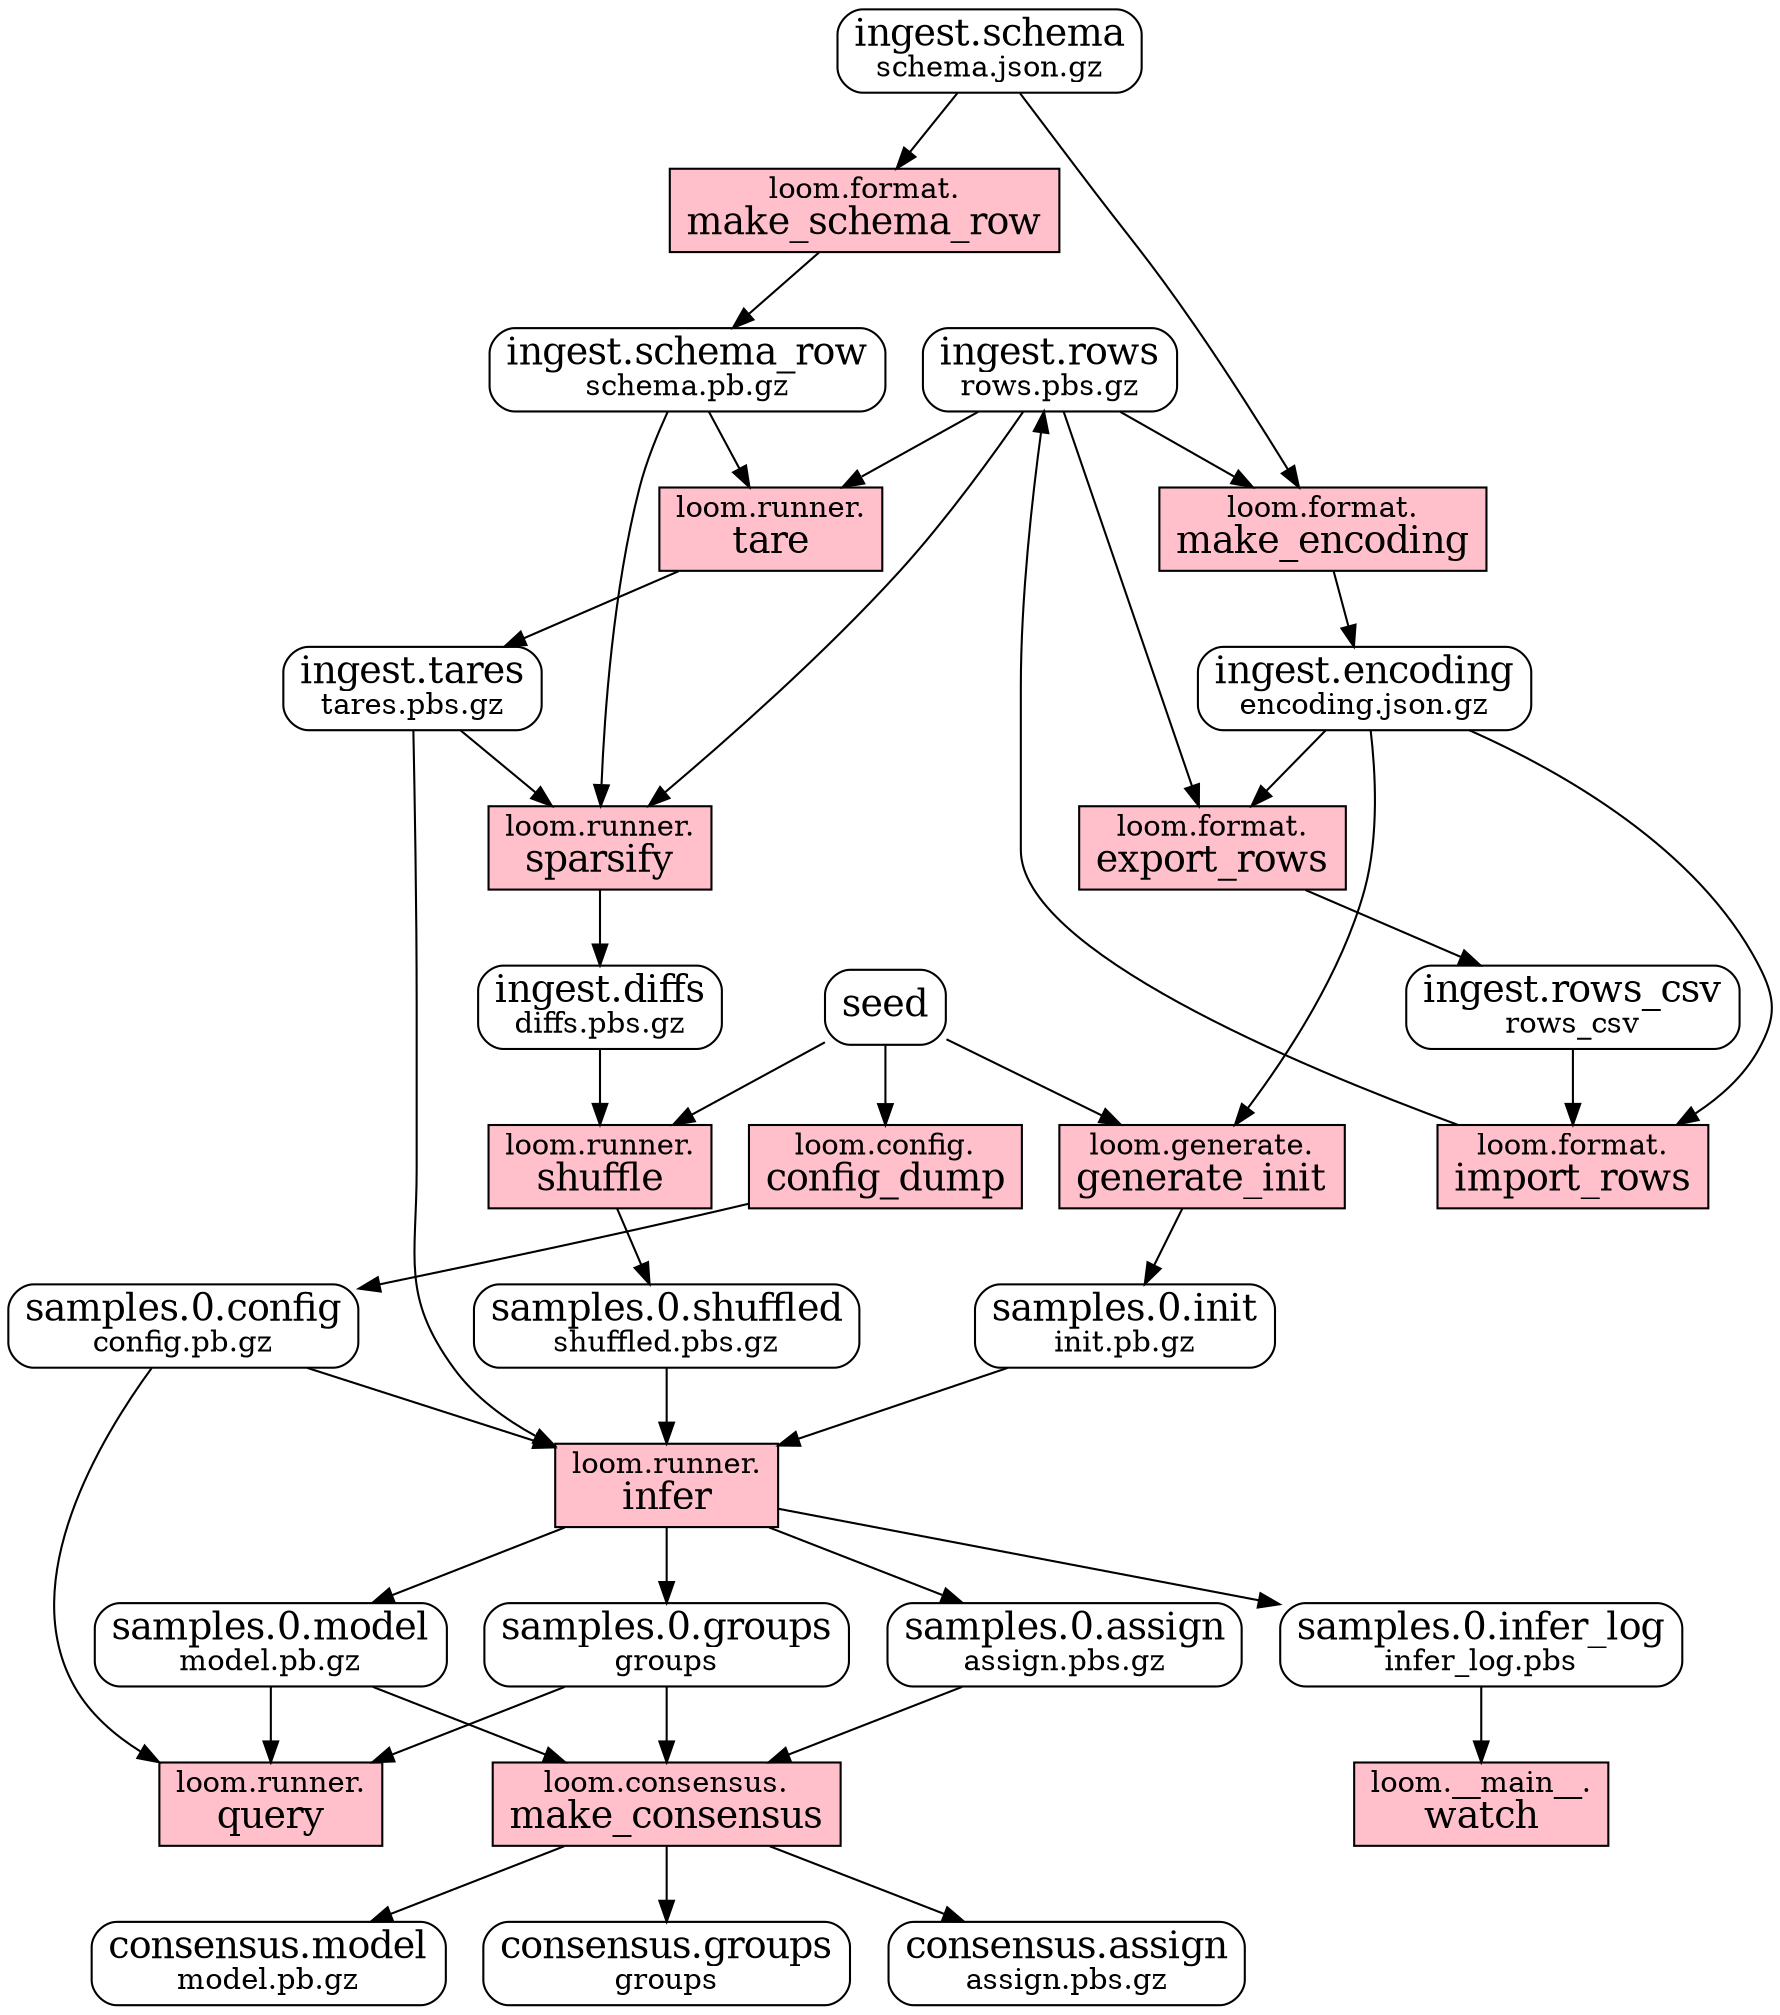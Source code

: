 // this file was generated by /home/fobermeyer/sf/loom/loom/documented.py
digraph G {
  overlap=false;

  // data
  {
    node [shape=Mrecord];
    samples_0_model [label=<<FONT POINT-SIZE="18">samples.0.model</FONT><BR/>model.pb.gz>];
    consensus_model [label=<<FONT POINT-SIZE="18">consensus.model</FONT><BR/>model.pb.gz>];
    consensus_groups [label=<<FONT POINT-SIZE="18">consensus.groups</FONT><BR/>groups>];
    ingest_diffs [label=<<FONT POINT-SIZE="18">ingest.diffs</FONT><BR/>diffs.pbs.gz>];
    samples_0_init [label=<<FONT POINT-SIZE="18">samples.0.init</FONT><BR/>init.pb.gz>];
    samples_0_shuffled [label=<<FONT POINT-SIZE="18">samples.0.shuffled</FONT><BR/>shuffled.pbs.gz>];
    samples_0_assign [label=<<FONT POINT-SIZE="18">samples.0.assign</FONT><BR/>assign.pbs.gz>];
    samples_0_infer_log [label=<<FONT POINT-SIZE="18">samples.0.infer_log</FONT><BR/>infer_log.pbs>];
    consensus_assign [label=<<FONT POINT-SIZE="18">consensus.assign</FONT><BR/>assign.pbs.gz>];
    ingest_rows [label=<<FONT POINT-SIZE="18">ingest.rows</FONT><BR/>rows.pbs.gz>];
    ingest_tares [label=<<FONT POINT-SIZE="18">ingest.tares</FONT><BR/>tares.pbs.gz>];
    seed [label=<<FONT POINT-SIZE="18">seed</FONT>>];
    samples_0_config [label=<<FONT POINT-SIZE="18">samples.0.config</FONT><BR/>config.pb.gz>];
    ingest_schema_row [label=<<FONT POINT-SIZE="18">ingest.schema_row</FONT><BR/>schema.pb.gz>];
    ingest_schema [label=<<FONT POINT-SIZE="18">ingest.schema</FONT><BR/>schema.json.gz>];
    samples_0_groups [label=<<FONT POINT-SIZE="18">samples.0.groups</FONT><BR/>groups>];
    ingest_rows_csv [label=<<FONT POINT-SIZE="18">ingest.rows_csv</FONT><BR/>rows_csv>];
    ingest_encoding [label=<<FONT POINT-SIZE="18">ingest.encoding</FONT><BR/>encoding.json.gz>];
  }

  // transforms
  {
    node [shape=box, style=filled];

    tare [label=<loom.runner.<BR/><FONT POINT-SIZE="18">tare</FONT>>, fillcolor=pink];
    export_rows [label=<loom.format.<BR/><FONT POINT-SIZE="18">export_rows</FONT>>, fillcolor=pink];
    query [label=<loom.runner.<BR/><FONT POINT-SIZE="18">query</FONT>>, fillcolor=pink];
    watch [label=<loom.__main__.<BR/><FONT POINT-SIZE="18">watch</FONT>>, fillcolor=pink];
    config_dump [label=<loom.config.<BR/><FONT POINT-SIZE="18">config_dump</FONT>>, fillcolor=pink];
    sparsify [label=<loom.runner.<BR/><FONT POINT-SIZE="18">sparsify</FONT>>, fillcolor=pink];
    generate_init [label=<loom.generate.<BR/><FONT POINT-SIZE="18">generate_init</FONT>>, fillcolor=pink];
    make_encoding [label=<loom.format.<BR/><FONT POINT-SIZE="18">make_encoding</FONT>>, fillcolor=pink];
    shuffle [label=<loom.runner.<BR/><FONT POINT-SIZE="18">shuffle</FONT>>, fillcolor=pink];
    make_schema_row [label=<loom.format.<BR/><FONT POINT-SIZE="18">make_schema_row</FONT>>, fillcolor=pink];
    make_consensus [label=<loom.consensus.<BR/><FONT POINT-SIZE="18">make_consensus</FONT>>, fillcolor=pink];
    infer [label=<loom.runner.<BR/><FONT POINT-SIZE="18">infer</FONT>>, fillcolor=pink];
    import_rows [label=<loom.format.<BR/><FONT POINT-SIZE="18">import_rows</FONT>>, fillcolor=pink];

    ingest_schema_row -> tare [weight=1.0];
    ingest_rows -> tare [weight=1.0];
    tare -> ingest_tares [weight=1.0];
    ingest_encoding -> export_rows [weight=1.0];
    ingest_rows -> export_rows [weight=1.0];
    export_rows -> ingest_rows_csv [weight=1.0];
    samples_0_config -> query [weight=1.0];
    samples_0_model -> query [weight=1.0];
    samples_0_groups -> query [weight=1.0];
    samples_0_infer_log -> watch [weight=1.0];
    seed -> config_dump [weight=1.0];
    config_dump -> samples_0_config [weight=1.0];
    ingest_schema_row -> sparsify [weight=1.0];
    ingest_tares -> sparsify [weight=1.0];
    ingest_rows -> sparsify [weight=1.0];
    sparsify -> ingest_diffs [weight=1.0];
    ingest_encoding -> generate_init [weight=1.0];
    seed -> generate_init [weight=1.0];
    generate_init -> samples_0_init [weight=1.0];
    ingest_schema -> make_encoding [weight=1.0];
    ingest_rows -> make_encoding [weight=1.0];
    make_encoding -> ingest_encoding [weight=1.0];
    ingest_diffs -> shuffle [weight=1.0];
    seed -> shuffle [weight=1.0];
    shuffle -> samples_0_shuffled [weight=1.0];
    ingest_schema -> make_schema_row [weight=1.0];
    make_schema_row -> ingest_schema_row [weight=1.0];
    samples_0_model -> make_consensus [weight=1.0];
    samples_0_groups -> make_consensus [weight=1.0];
    samples_0_assign -> make_consensus [weight=1.0];
    make_consensus -> consensus_model [weight=1.0];
    make_consensus -> consensus_groups [weight=1.0];
    make_consensus -> consensus_assign [weight=1.0];
    samples_0_config -> infer [weight=1.0];
    samples_0_shuffled -> infer [weight=1.0];
    ingest_tares -> infer [weight=1.0];
    samples_0_init -> infer [weight=1.0];
    infer -> samples_0_model [weight=1.0];
    infer -> samples_0_groups [weight=1.0];
    infer -> samples_0_assign [weight=1.0];
    infer -> samples_0_infer_log [weight=1.0];
    ingest_encoding -> import_rows [weight=1.0];
    ingest_rows_csv -> import_rows [weight=1.0];
    import_rows -> ingest_rows [weight=1.0];
  }
}
